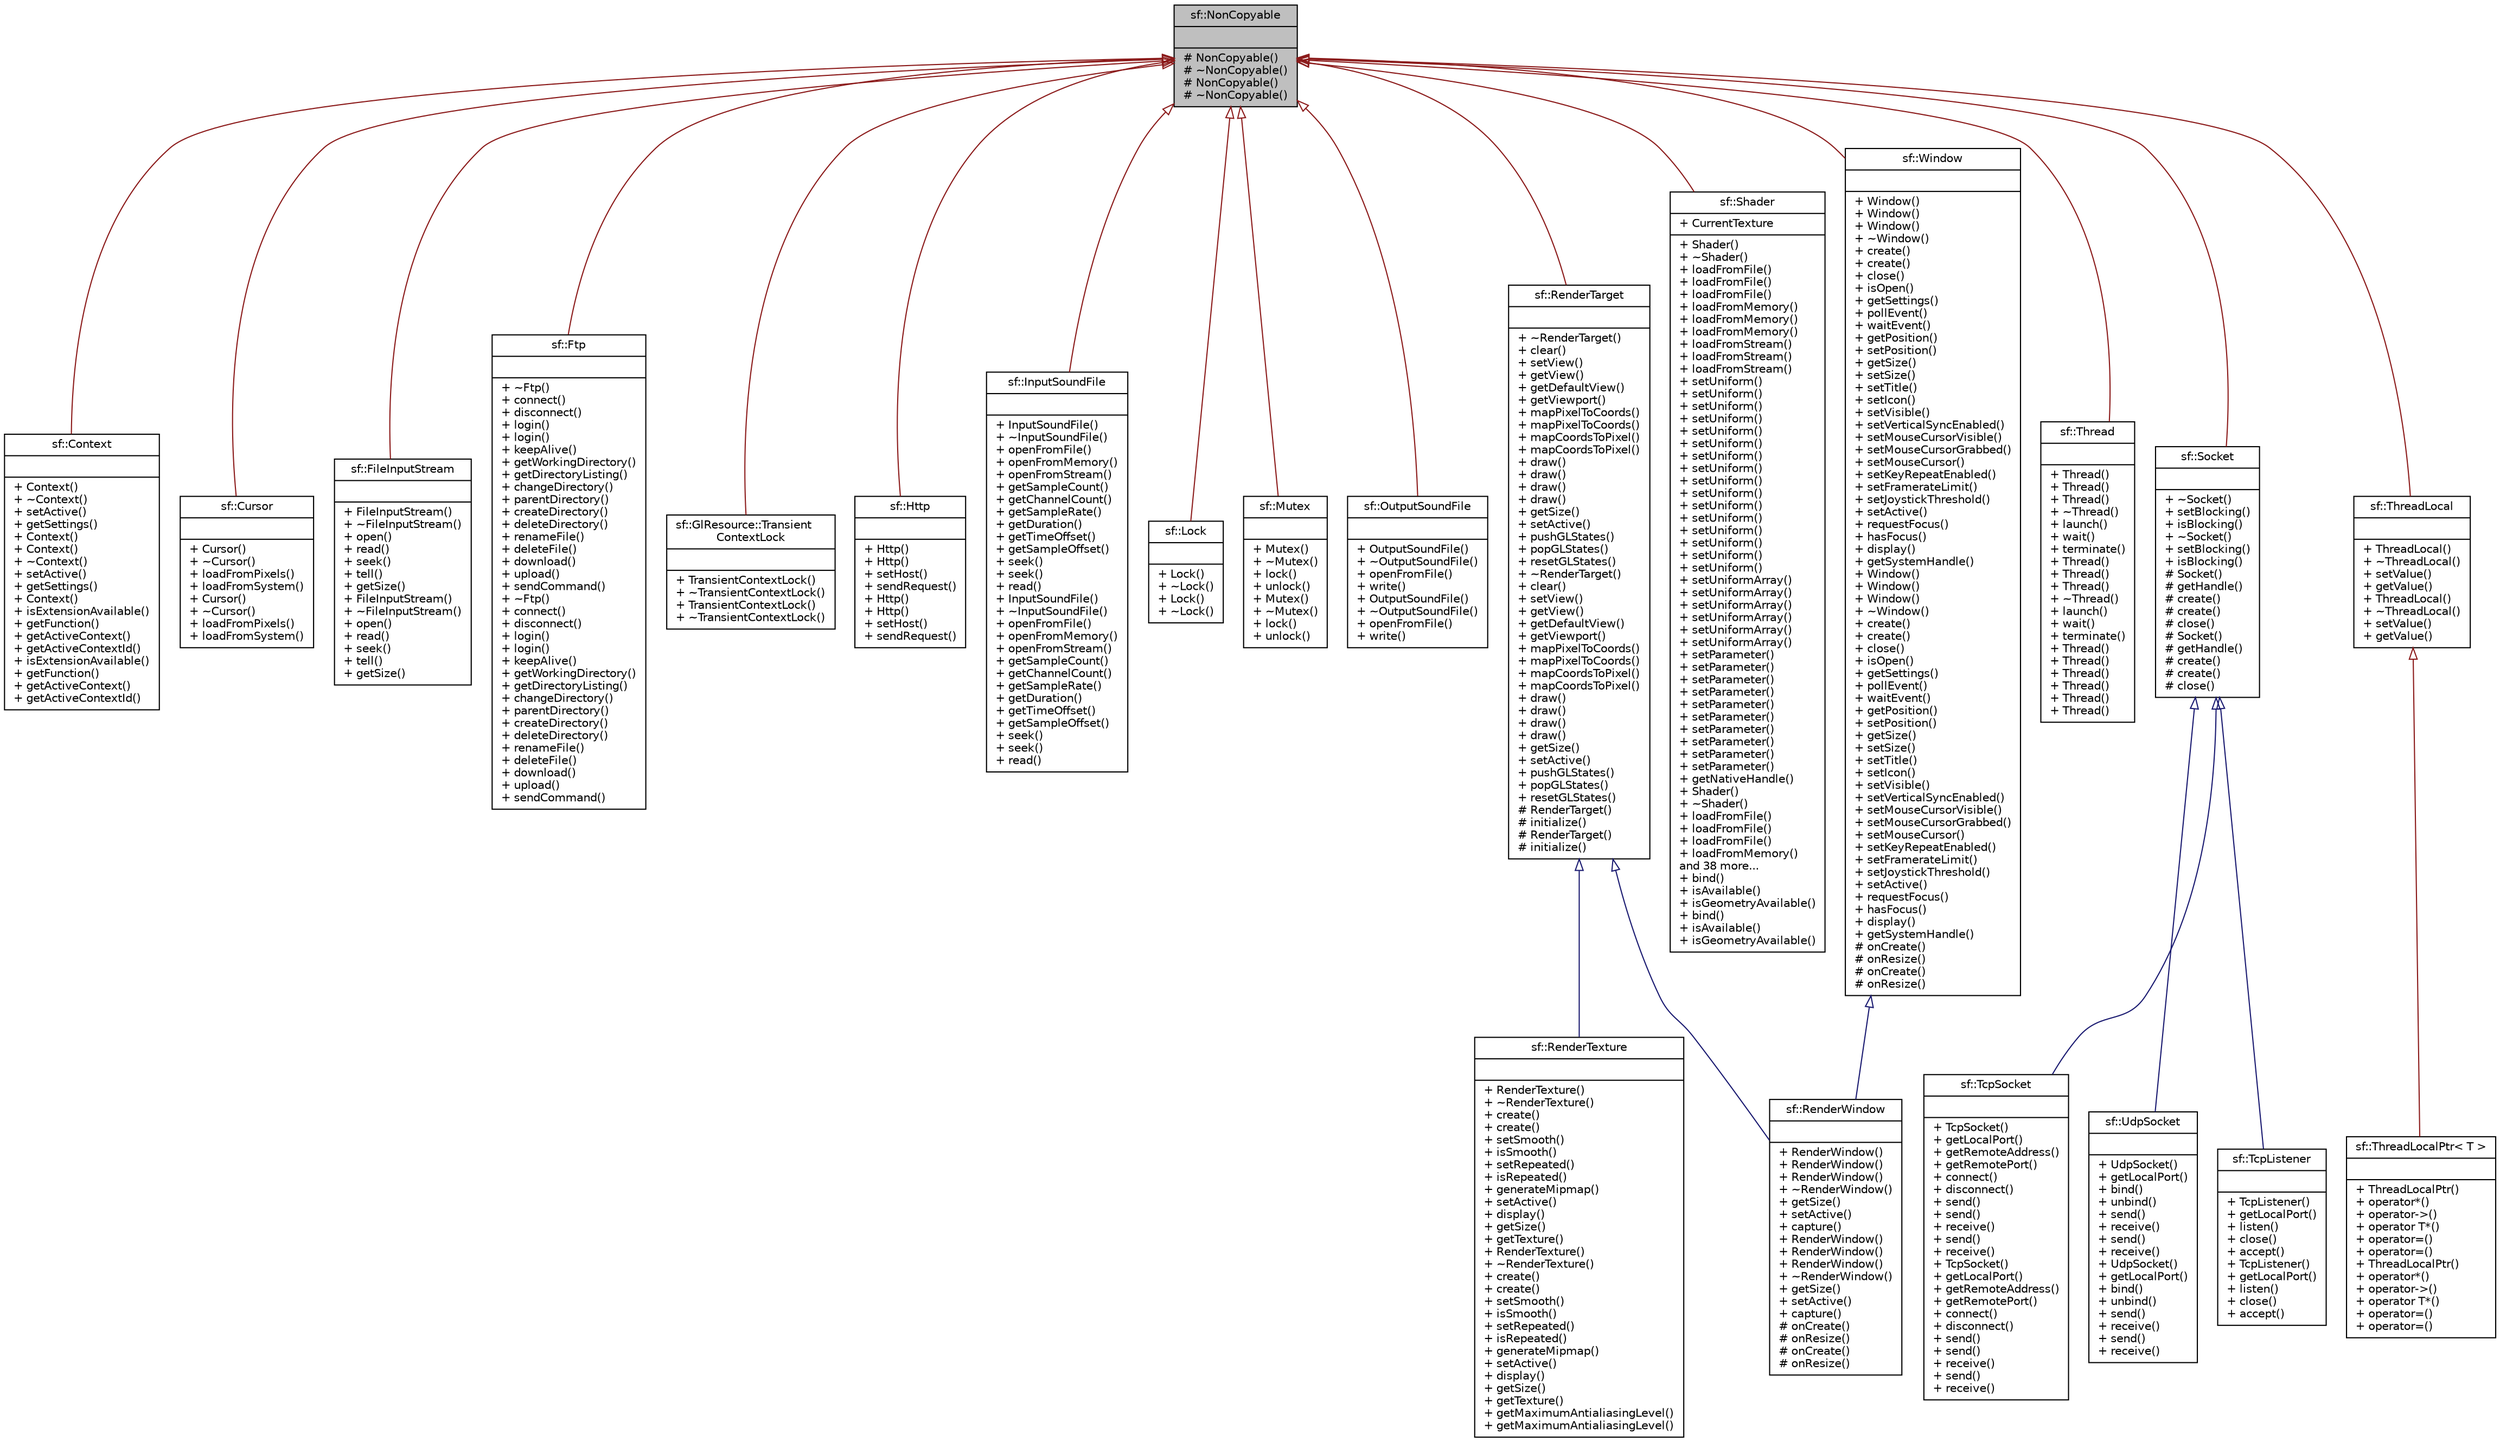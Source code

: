digraph "sf::NonCopyable"
{
 // LATEX_PDF_SIZE
  edge [fontname="Helvetica",fontsize="10",labelfontname="Helvetica",labelfontsize="10"];
  node [fontname="Helvetica",fontsize="10",shape=record];
  Node1 [label="{sf::NonCopyable\n||# NonCopyable()\l# ~NonCopyable()\l# NonCopyable()\l# ~NonCopyable()\l}",height=0.2,width=0.4,color="black", fillcolor="grey75", style="filled", fontcolor="black",tooltip="Utility class that makes any derived class non-copyable."];
  Node1 -> Node2 [dir="back",color="firebrick4",fontsize="10",style="solid",arrowtail="onormal",fontname="Helvetica"];
  Node2 [label="{sf::Context\n||+ Context()\l+ ~Context()\l+ setActive()\l+ getSettings()\l+ Context()\l+ Context()\l+ ~Context()\l+ setActive()\l+ getSettings()\l+ Context()\l+ isExtensionAvailable()\l+ getFunction()\l+ getActiveContext()\l+ getActiveContextId()\l+ isExtensionAvailable()\l+ getFunction()\l+ getActiveContext()\l+ getActiveContextId()\l}",height=0.2,width=0.4,color="black", fillcolor="white", style="filled",URL="$classsf_1_1Context.html",tooltip="Class holding a valid drawing context."];
  Node1 -> Node3 [dir="back",color="firebrick4",fontsize="10",style="solid",arrowtail="onormal",fontname="Helvetica"];
  Node3 [label="{sf::Cursor\n||+ Cursor()\l+ ~Cursor()\l+ loadFromPixels()\l+ loadFromSystem()\l+ Cursor()\l+ ~Cursor()\l+ loadFromPixels()\l+ loadFromSystem()\l}",height=0.2,width=0.4,color="black", fillcolor="white", style="filled",URL="$classsf_1_1Cursor.html",tooltip="Cursor defines the appearance of a system cursor."];
  Node1 -> Node4 [dir="back",color="firebrick4",fontsize="10",style="solid",arrowtail="onormal",fontname="Helvetica"];
  Node4 [label="{sf::FileInputStream\n||+ FileInputStream()\l+ ~FileInputStream()\l+ open()\l+ read()\l+ seek()\l+ tell()\l+ getSize()\l+ FileInputStream()\l+ ~FileInputStream()\l+ open()\l+ read()\l+ seek()\l+ tell()\l+ getSize()\l}",height=0.2,width=0.4,color="black", fillcolor="white", style="filled",URL="$classsf_1_1FileInputStream.html",tooltip="Implementation of input stream based on a file."];
  Node1 -> Node5 [dir="back",color="firebrick4",fontsize="10",style="solid",arrowtail="onormal",fontname="Helvetica"];
  Node5 [label="{sf::Ftp\n||+ ~Ftp()\l+ connect()\l+ disconnect()\l+ login()\l+ login()\l+ keepAlive()\l+ getWorkingDirectory()\l+ getDirectoryListing()\l+ changeDirectory()\l+ parentDirectory()\l+ createDirectory()\l+ deleteDirectory()\l+ renameFile()\l+ deleteFile()\l+ download()\l+ upload()\l+ sendCommand()\l+ ~Ftp()\l+ connect()\l+ disconnect()\l+ login()\l+ login()\l+ keepAlive()\l+ getWorkingDirectory()\l+ getDirectoryListing()\l+ changeDirectory()\l+ parentDirectory()\l+ createDirectory()\l+ deleteDirectory()\l+ renameFile()\l+ deleteFile()\l+ download()\l+ upload()\l+ sendCommand()\l}",height=0.2,width=0.4,color="black", fillcolor="white", style="filled",URL="$classsf_1_1Ftp.html",tooltip="A FTP client."];
  Node1 -> Node6 [dir="back",color="firebrick4",fontsize="10",style="solid",arrowtail="onormal",fontname="Helvetica"];
  Node6 [label="{sf::GlResource::Transient\lContextLock\n||+ TransientContextLock()\l+ ~TransientContextLock()\l+ TransientContextLock()\l+ ~TransientContextLock()\l}",height=0.2,width=0.4,color="black", fillcolor="white", style="filled",URL="$classsf_1_1GlResource_1_1TransientContextLock.html",tooltip="RAII helper class to temporarily lock an available context for use."];
  Node1 -> Node7 [dir="back",color="firebrick4",fontsize="10",style="solid",arrowtail="onormal",fontname="Helvetica"];
  Node7 [label="{sf::Http\n||+ Http()\l+ Http()\l+ setHost()\l+ sendRequest()\l+ Http()\l+ Http()\l+ setHost()\l+ sendRequest()\l}",height=0.2,width=0.4,color="black", fillcolor="white", style="filled",URL="$classsf_1_1Http.html",tooltip="A HTTP client."];
  Node1 -> Node8 [dir="back",color="firebrick4",fontsize="10",style="solid",arrowtail="onormal",fontname="Helvetica"];
  Node8 [label="{sf::InputSoundFile\n||+ InputSoundFile()\l+ ~InputSoundFile()\l+ openFromFile()\l+ openFromMemory()\l+ openFromStream()\l+ getSampleCount()\l+ getChannelCount()\l+ getSampleRate()\l+ getDuration()\l+ getTimeOffset()\l+ getSampleOffset()\l+ seek()\l+ seek()\l+ read()\l+ InputSoundFile()\l+ ~InputSoundFile()\l+ openFromFile()\l+ openFromMemory()\l+ openFromStream()\l+ getSampleCount()\l+ getChannelCount()\l+ getSampleRate()\l+ getDuration()\l+ getTimeOffset()\l+ getSampleOffset()\l+ seek()\l+ seek()\l+ read()\l}",height=0.2,width=0.4,color="black", fillcolor="white", style="filled",URL="$classsf_1_1InputSoundFile.html",tooltip="Provide read access to sound files."];
  Node1 -> Node9 [dir="back",color="firebrick4",fontsize="10",style="solid",arrowtail="onormal",fontname="Helvetica"];
  Node9 [label="{sf::Lock\n||+ Lock()\l+ ~Lock()\l+ Lock()\l+ ~Lock()\l}",height=0.2,width=0.4,color="black", fillcolor="white", style="filled",URL="$classsf_1_1Lock.html",tooltip="Automatic wrapper for locking and unlocking mutexes."];
  Node1 -> Node10 [dir="back",color="firebrick4",fontsize="10",style="solid",arrowtail="onormal",fontname="Helvetica"];
  Node10 [label="{sf::Mutex\n||+ Mutex()\l+ ~Mutex()\l+ lock()\l+ unlock()\l+ Mutex()\l+ ~Mutex()\l+ lock()\l+ unlock()\l}",height=0.2,width=0.4,color="black", fillcolor="white", style="filled",URL="$classsf_1_1Mutex.html",tooltip="Blocks concurrent access to shared resources from multiple threads."];
  Node1 -> Node11 [dir="back",color="firebrick4",fontsize="10",style="solid",arrowtail="onormal",fontname="Helvetica"];
  Node11 [label="{sf::OutputSoundFile\n||+ OutputSoundFile()\l+ ~OutputSoundFile()\l+ openFromFile()\l+ write()\l+ OutputSoundFile()\l+ ~OutputSoundFile()\l+ openFromFile()\l+ write()\l}",height=0.2,width=0.4,color="black", fillcolor="white", style="filled",URL="$classsf_1_1OutputSoundFile.html",tooltip="Provide write access to sound files."];
  Node1 -> Node12 [dir="back",color="firebrick4",fontsize="10",style="solid",arrowtail="onormal",fontname="Helvetica"];
  Node12 [label="{sf::RenderTarget\n||+ ~RenderTarget()\l+ clear()\l+ setView()\l+ getView()\l+ getDefaultView()\l+ getViewport()\l+ mapPixelToCoords()\l+ mapPixelToCoords()\l+ mapCoordsToPixel()\l+ mapCoordsToPixel()\l+ draw()\l+ draw()\l+ draw()\l+ draw()\l+ getSize()\l+ setActive()\l+ pushGLStates()\l+ popGLStates()\l+ resetGLStates()\l+ ~RenderTarget()\l+ clear()\l+ setView()\l+ getView()\l+ getDefaultView()\l+ getViewport()\l+ mapPixelToCoords()\l+ mapPixelToCoords()\l+ mapCoordsToPixel()\l+ mapCoordsToPixel()\l+ draw()\l+ draw()\l+ draw()\l+ draw()\l+ getSize()\l+ setActive()\l+ pushGLStates()\l+ popGLStates()\l+ resetGLStates()\l# RenderTarget()\l# initialize()\l# RenderTarget()\l# initialize()\l}",height=0.2,width=0.4,color="black", fillcolor="white", style="filled",URL="$classsf_1_1RenderTarget.html",tooltip="Base class for all render targets (window, texture, ...)"];
  Node12 -> Node13 [dir="back",color="midnightblue",fontsize="10",style="solid",arrowtail="onormal",fontname="Helvetica"];
  Node13 [label="{sf::RenderTexture\n||+ RenderTexture()\l+ ~RenderTexture()\l+ create()\l+ create()\l+ setSmooth()\l+ isSmooth()\l+ setRepeated()\l+ isRepeated()\l+ generateMipmap()\l+ setActive()\l+ display()\l+ getSize()\l+ getTexture()\l+ RenderTexture()\l+ ~RenderTexture()\l+ create()\l+ create()\l+ setSmooth()\l+ isSmooth()\l+ setRepeated()\l+ isRepeated()\l+ generateMipmap()\l+ setActive()\l+ display()\l+ getSize()\l+ getTexture()\l+ getMaximumAntialiasingLevel()\l+ getMaximumAntialiasingLevel()\l}",height=0.2,width=0.4,color="black", fillcolor="white", style="filled",URL="$classsf_1_1RenderTexture.html",tooltip="Target for off-screen 2D rendering into a texture."];
  Node12 -> Node14 [dir="back",color="midnightblue",fontsize="10",style="solid",arrowtail="onormal",fontname="Helvetica"];
  Node14 [label="{sf::RenderWindow\n||+ RenderWindow()\l+ RenderWindow()\l+ RenderWindow()\l+ ~RenderWindow()\l+ getSize()\l+ setActive()\l+ capture()\l+ RenderWindow()\l+ RenderWindow()\l+ RenderWindow()\l+ ~RenderWindow()\l+ getSize()\l+ setActive()\l+ capture()\l# onCreate()\l# onResize()\l# onCreate()\l# onResize()\l}",height=0.2,width=0.4,color="black", fillcolor="white", style="filled",URL="$classsf_1_1RenderWindow.html",tooltip="Window that can serve as a target for 2D drawing."];
  Node1 -> Node15 [dir="back",color="firebrick4",fontsize="10",style="solid",arrowtail="onormal",fontname="Helvetica"];
  Node15 [label="{sf::Shader\n|+ CurrentTexture\l|+ Shader()\l+ ~Shader()\l+ loadFromFile()\l+ loadFromFile()\l+ loadFromFile()\l+ loadFromMemory()\l+ loadFromMemory()\l+ loadFromMemory()\l+ loadFromStream()\l+ loadFromStream()\l+ loadFromStream()\l+ setUniform()\l+ setUniform()\l+ setUniform()\l+ setUniform()\l+ setUniform()\l+ setUniform()\l+ setUniform()\l+ setUniform()\l+ setUniform()\l+ setUniform()\l+ setUniform()\l+ setUniform()\l+ setUniform()\l+ setUniform()\l+ setUniform()\l+ setUniform()\l+ setUniformArray()\l+ setUniformArray()\l+ setUniformArray()\l+ setUniformArray()\l+ setUniformArray()\l+ setUniformArray()\l+ setParameter()\l+ setParameter()\l+ setParameter()\l+ setParameter()\l+ setParameter()\l+ setParameter()\l+ setParameter()\l+ setParameter()\l+ setParameter()\l+ setParameter()\l+ getNativeHandle()\l+ Shader()\l+ ~Shader()\l+ loadFromFile()\l+ loadFromFile()\l+ loadFromFile()\l+ loadFromMemory()\land 38 more...\l+ bind()\l+ isAvailable()\l+ isGeometryAvailable()\l+ bind()\l+ isAvailable()\l+ isGeometryAvailable()\l}",height=0.2,width=0.4,color="black", fillcolor="white", style="filled",URL="$classsf_1_1Shader.html",tooltip="Shader class (vertex, geometry and fragment)"];
  Node1 -> Node16 [dir="back",color="firebrick4",fontsize="10",style="solid",arrowtail="onormal",fontname="Helvetica"];
  Node16 [label="{sf::Socket\n||+ ~Socket()\l+ setBlocking()\l+ isBlocking()\l+ ~Socket()\l+ setBlocking()\l+ isBlocking()\l# Socket()\l# getHandle()\l# create()\l# create()\l# close()\l# Socket()\l# getHandle()\l# create()\l# create()\l# close()\l}",height=0.2,width=0.4,color="black", fillcolor="white", style="filled",URL="$classsf_1_1Socket.html",tooltip="Base class for all the socket types."];
  Node16 -> Node17 [dir="back",color="midnightblue",fontsize="10",style="solid",arrowtail="onormal",fontname="Helvetica"];
  Node17 [label="{sf::TcpListener\n||+ TcpListener()\l+ getLocalPort()\l+ listen()\l+ close()\l+ accept()\l+ TcpListener()\l+ getLocalPort()\l+ listen()\l+ close()\l+ accept()\l}",height=0.2,width=0.4,color="black", fillcolor="white", style="filled",URL="$classsf_1_1TcpListener.html",tooltip="Socket that listens to new TCP connections."];
  Node16 -> Node18 [dir="back",color="midnightblue",fontsize="10",style="solid",arrowtail="onormal",fontname="Helvetica"];
  Node18 [label="{sf::TcpSocket\n||+ TcpSocket()\l+ getLocalPort()\l+ getRemoteAddress()\l+ getRemotePort()\l+ connect()\l+ disconnect()\l+ send()\l+ send()\l+ receive()\l+ send()\l+ receive()\l+ TcpSocket()\l+ getLocalPort()\l+ getRemoteAddress()\l+ getRemotePort()\l+ connect()\l+ disconnect()\l+ send()\l+ send()\l+ receive()\l+ send()\l+ receive()\l}",height=0.2,width=0.4,color="black", fillcolor="white", style="filled",URL="$classsf_1_1TcpSocket.html",tooltip="Specialized socket using the TCP protocol."];
  Node16 -> Node19 [dir="back",color="midnightblue",fontsize="10",style="solid",arrowtail="onormal",fontname="Helvetica"];
  Node19 [label="{sf::UdpSocket\n||+ UdpSocket()\l+ getLocalPort()\l+ bind()\l+ unbind()\l+ send()\l+ receive()\l+ send()\l+ receive()\l+ UdpSocket()\l+ getLocalPort()\l+ bind()\l+ unbind()\l+ send()\l+ receive()\l+ send()\l+ receive()\l}",height=0.2,width=0.4,color="black", fillcolor="white", style="filled",URL="$classsf_1_1UdpSocket.html",tooltip="Specialized socket using the UDP protocol."];
  Node1 -> Node20 [dir="back",color="firebrick4",fontsize="10",style="solid",arrowtail="onormal",fontname="Helvetica"];
  Node20 [label="{sf::Thread\n||+ Thread()\l+ Thread()\l+ Thread()\l+ ~Thread()\l+ launch()\l+ wait()\l+ terminate()\l+ Thread()\l+ Thread()\l+ Thread()\l+ ~Thread()\l+ launch()\l+ wait()\l+ terminate()\l+ Thread()\l+ Thread()\l+ Thread()\l+ Thread()\l+ Thread()\l+ Thread()\l}",height=0.2,width=0.4,color="black", fillcolor="white", style="filled",URL="$classsf_1_1Thread.html",tooltip="Utility class to manipulate threads."];
  Node1 -> Node21 [dir="back",color="firebrick4",fontsize="10",style="solid",arrowtail="onormal",fontname="Helvetica"];
  Node21 [label="{sf::ThreadLocal\n||+ ThreadLocal()\l+ ~ThreadLocal()\l+ setValue()\l+ getValue()\l+ ThreadLocal()\l+ ~ThreadLocal()\l+ setValue()\l+ getValue()\l}",height=0.2,width=0.4,color="black", fillcolor="white", style="filled",URL="$classsf_1_1ThreadLocal.html",tooltip="Defines variables with thread-local storage."];
  Node21 -> Node22 [dir="back",color="firebrick4",fontsize="10",style="solid",arrowtail="onormal",fontname="Helvetica"];
  Node22 [label="{sf::ThreadLocalPtr\< T \>\n||+ ThreadLocalPtr()\l+ operator*()\l+ operator-\>()\l+ operator T*()\l+ operator=()\l+ operator=()\l+ ThreadLocalPtr()\l+ operator*()\l+ operator-\>()\l+ operator T*()\l+ operator=()\l+ operator=()\l}",height=0.2,width=0.4,color="black", fillcolor="white", style="filled",URL="$classsf_1_1ThreadLocalPtr.html",tooltip="Pointer to a thread-local variable."];
  Node1 -> Node23 [dir="back",color="firebrick4",fontsize="10",style="solid",arrowtail="onormal",fontname="Helvetica"];
  Node23 [label="{sf::Window\n||+ Window()\l+ Window()\l+ Window()\l+ ~Window()\l+ create()\l+ create()\l+ close()\l+ isOpen()\l+ getSettings()\l+ pollEvent()\l+ waitEvent()\l+ getPosition()\l+ setPosition()\l+ getSize()\l+ setSize()\l+ setTitle()\l+ setIcon()\l+ setVisible()\l+ setVerticalSyncEnabled()\l+ setMouseCursorVisible()\l+ setMouseCursorGrabbed()\l+ setMouseCursor()\l+ setKeyRepeatEnabled()\l+ setFramerateLimit()\l+ setJoystickThreshold()\l+ setActive()\l+ requestFocus()\l+ hasFocus()\l+ display()\l+ getSystemHandle()\l+ Window()\l+ Window()\l+ Window()\l+ ~Window()\l+ create()\l+ create()\l+ close()\l+ isOpen()\l+ getSettings()\l+ pollEvent()\l+ waitEvent()\l+ getPosition()\l+ setPosition()\l+ getSize()\l+ setSize()\l+ setTitle()\l+ setIcon()\l+ setVisible()\l+ setVerticalSyncEnabled()\l+ setMouseCursorVisible()\l+ setMouseCursorGrabbed()\l+ setMouseCursor()\l+ setKeyRepeatEnabled()\l+ setFramerateLimit()\l+ setJoystickThreshold()\l+ setActive()\l+ requestFocus()\l+ hasFocus()\l+ display()\l+ getSystemHandle()\l# onCreate()\l# onResize()\l# onCreate()\l# onResize()\l}",height=0.2,width=0.4,color="black", fillcolor="white", style="filled",URL="$classsf_1_1Window.html",tooltip="Window that serves as a target for OpenGL rendering."];
  Node23 -> Node14 [dir="back",color="midnightblue",fontsize="10",style="solid",arrowtail="onormal",fontname="Helvetica"];
}
